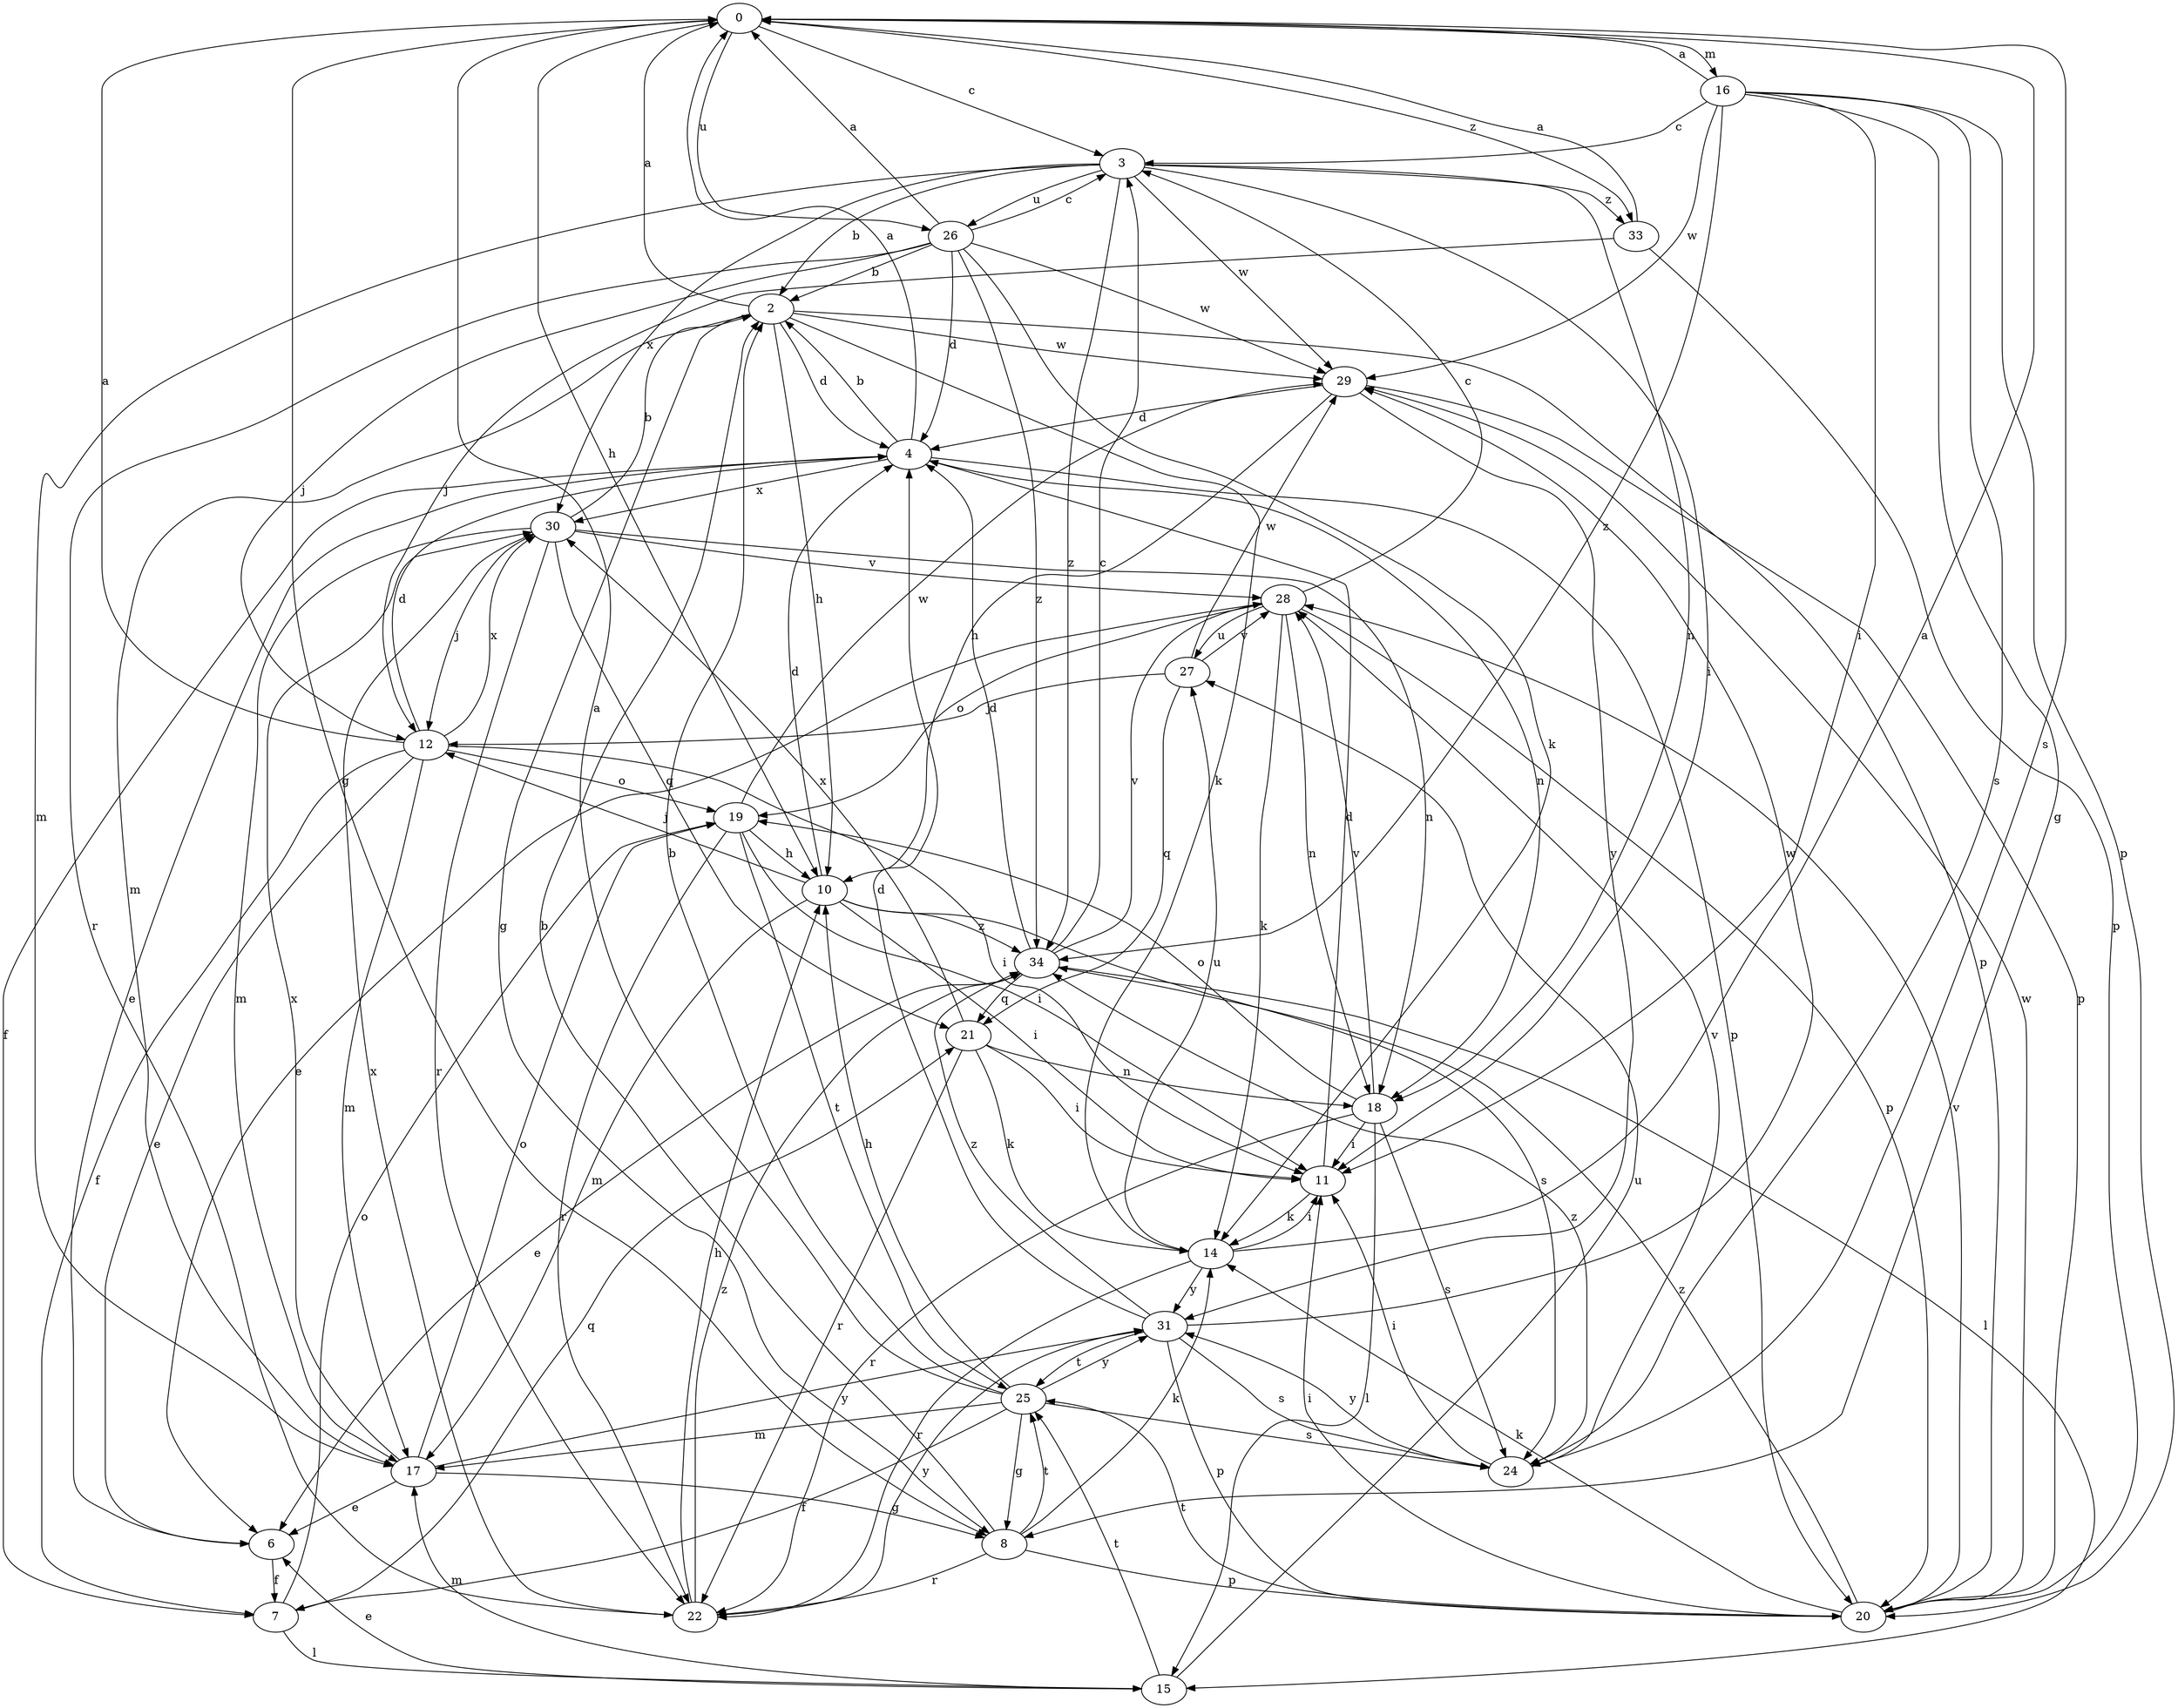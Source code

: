 strict digraph  {
0;
2;
3;
4;
6;
7;
8;
10;
11;
12;
14;
15;
16;
17;
18;
19;
20;
21;
22;
24;
25;
26;
27;
28;
29;
30;
31;
33;
34;
0 -> 3  [label=c];
0 -> 8  [label=g];
0 -> 10  [label=h];
0 -> 16  [label=m];
0 -> 24  [label=s];
0 -> 26  [label=u];
0 -> 33  [label=z];
2 -> 0  [label=a];
2 -> 4  [label=d];
2 -> 8  [label=g];
2 -> 10  [label=h];
2 -> 14  [label=k];
2 -> 17  [label=m];
2 -> 20  [label=p];
2 -> 29  [label=w];
3 -> 2  [label=b];
3 -> 11  [label=i];
3 -> 17  [label=m];
3 -> 18  [label=n];
3 -> 26  [label=u];
3 -> 29  [label=w];
3 -> 30  [label=x];
3 -> 33  [label=z];
3 -> 34  [label=z];
4 -> 0  [label=a];
4 -> 2  [label=b];
4 -> 6  [label=e];
4 -> 7  [label=f];
4 -> 18  [label=n];
4 -> 20  [label=p];
4 -> 30  [label=x];
6 -> 7  [label=f];
7 -> 15  [label=l];
7 -> 19  [label=o];
7 -> 21  [label=q];
8 -> 2  [label=b];
8 -> 14  [label=k];
8 -> 20  [label=p];
8 -> 22  [label=r];
8 -> 25  [label=t];
10 -> 4  [label=d];
10 -> 11  [label=i];
10 -> 12  [label=j];
10 -> 17  [label=m];
10 -> 24  [label=s];
10 -> 34  [label=z];
11 -> 4  [label=d];
11 -> 14  [label=k];
12 -> 0  [label=a];
12 -> 4  [label=d];
12 -> 6  [label=e];
12 -> 7  [label=f];
12 -> 11  [label=i];
12 -> 17  [label=m];
12 -> 19  [label=o];
12 -> 30  [label=x];
14 -> 0  [label=a];
14 -> 11  [label=i];
14 -> 22  [label=r];
14 -> 27  [label=u];
14 -> 31  [label=y];
15 -> 6  [label=e];
15 -> 17  [label=m];
15 -> 25  [label=t];
15 -> 27  [label=u];
16 -> 0  [label=a];
16 -> 3  [label=c];
16 -> 8  [label=g];
16 -> 11  [label=i];
16 -> 20  [label=p];
16 -> 24  [label=s];
16 -> 29  [label=w];
16 -> 34  [label=z];
17 -> 6  [label=e];
17 -> 8  [label=g];
17 -> 19  [label=o];
17 -> 30  [label=x];
17 -> 31  [label=y];
18 -> 11  [label=i];
18 -> 15  [label=l];
18 -> 19  [label=o];
18 -> 22  [label=r];
18 -> 24  [label=s];
18 -> 28  [label=v];
19 -> 10  [label=h];
19 -> 11  [label=i];
19 -> 22  [label=r];
19 -> 25  [label=t];
19 -> 29  [label=w];
20 -> 11  [label=i];
20 -> 14  [label=k];
20 -> 25  [label=t];
20 -> 28  [label=v];
20 -> 29  [label=w];
20 -> 34  [label=z];
21 -> 11  [label=i];
21 -> 14  [label=k];
21 -> 18  [label=n];
21 -> 22  [label=r];
21 -> 30  [label=x];
22 -> 10  [label=h];
22 -> 30  [label=x];
22 -> 31  [label=y];
22 -> 34  [label=z];
24 -> 11  [label=i];
24 -> 28  [label=v];
24 -> 31  [label=y];
24 -> 34  [label=z];
25 -> 0  [label=a];
25 -> 2  [label=b];
25 -> 7  [label=f];
25 -> 8  [label=g];
25 -> 10  [label=h];
25 -> 17  [label=m];
25 -> 24  [label=s];
25 -> 31  [label=y];
26 -> 0  [label=a];
26 -> 2  [label=b];
26 -> 3  [label=c];
26 -> 4  [label=d];
26 -> 12  [label=j];
26 -> 14  [label=k];
26 -> 22  [label=r];
26 -> 29  [label=w];
26 -> 34  [label=z];
27 -> 12  [label=j];
27 -> 21  [label=q];
27 -> 28  [label=v];
27 -> 29  [label=w];
28 -> 3  [label=c];
28 -> 6  [label=e];
28 -> 14  [label=k];
28 -> 18  [label=n];
28 -> 19  [label=o];
28 -> 20  [label=p];
28 -> 27  [label=u];
29 -> 4  [label=d];
29 -> 10  [label=h];
29 -> 20  [label=p];
29 -> 31  [label=y];
30 -> 2  [label=b];
30 -> 12  [label=j];
30 -> 17  [label=m];
30 -> 18  [label=n];
30 -> 21  [label=q];
30 -> 22  [label=r];
30 -> 28  [label=v];
31 -> 4  [label=d];
31 -> 20  [label=p];
31 -> 24  [label=s];
31 -> 25  [label=t];
31 -> 29  [label=w];
31 -> 34  [label=z];
33 -> 0  [label=a];
33 -> 12  [label=j];
33 -> 20  [label=p];
34 -> 3  [label=c];
34 -> 4  [label=d];
34 -> 6  [label=e];
34 -> 15  [label=l];
34 -> 21  [label=q];
34 -> 28  [label=v];
}
